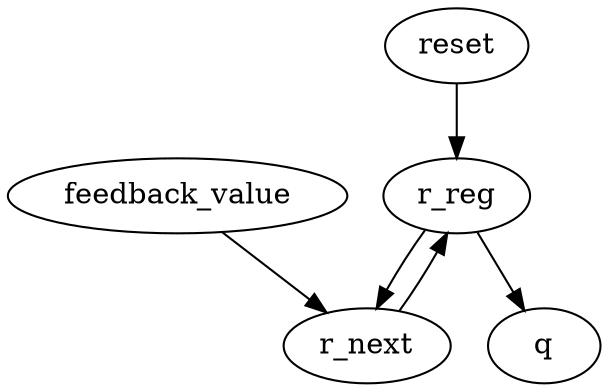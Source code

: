 strict digraph "" {
	r_reg -> r_next	[weight=3.0];
	r_reg -> q	[weight=2.0];
	r_next -> r_reg	[weight=1.0];
	feedback_value -> r_next	[weight=2.0];
	reset -> r_reg	[weight=2.0];
}

